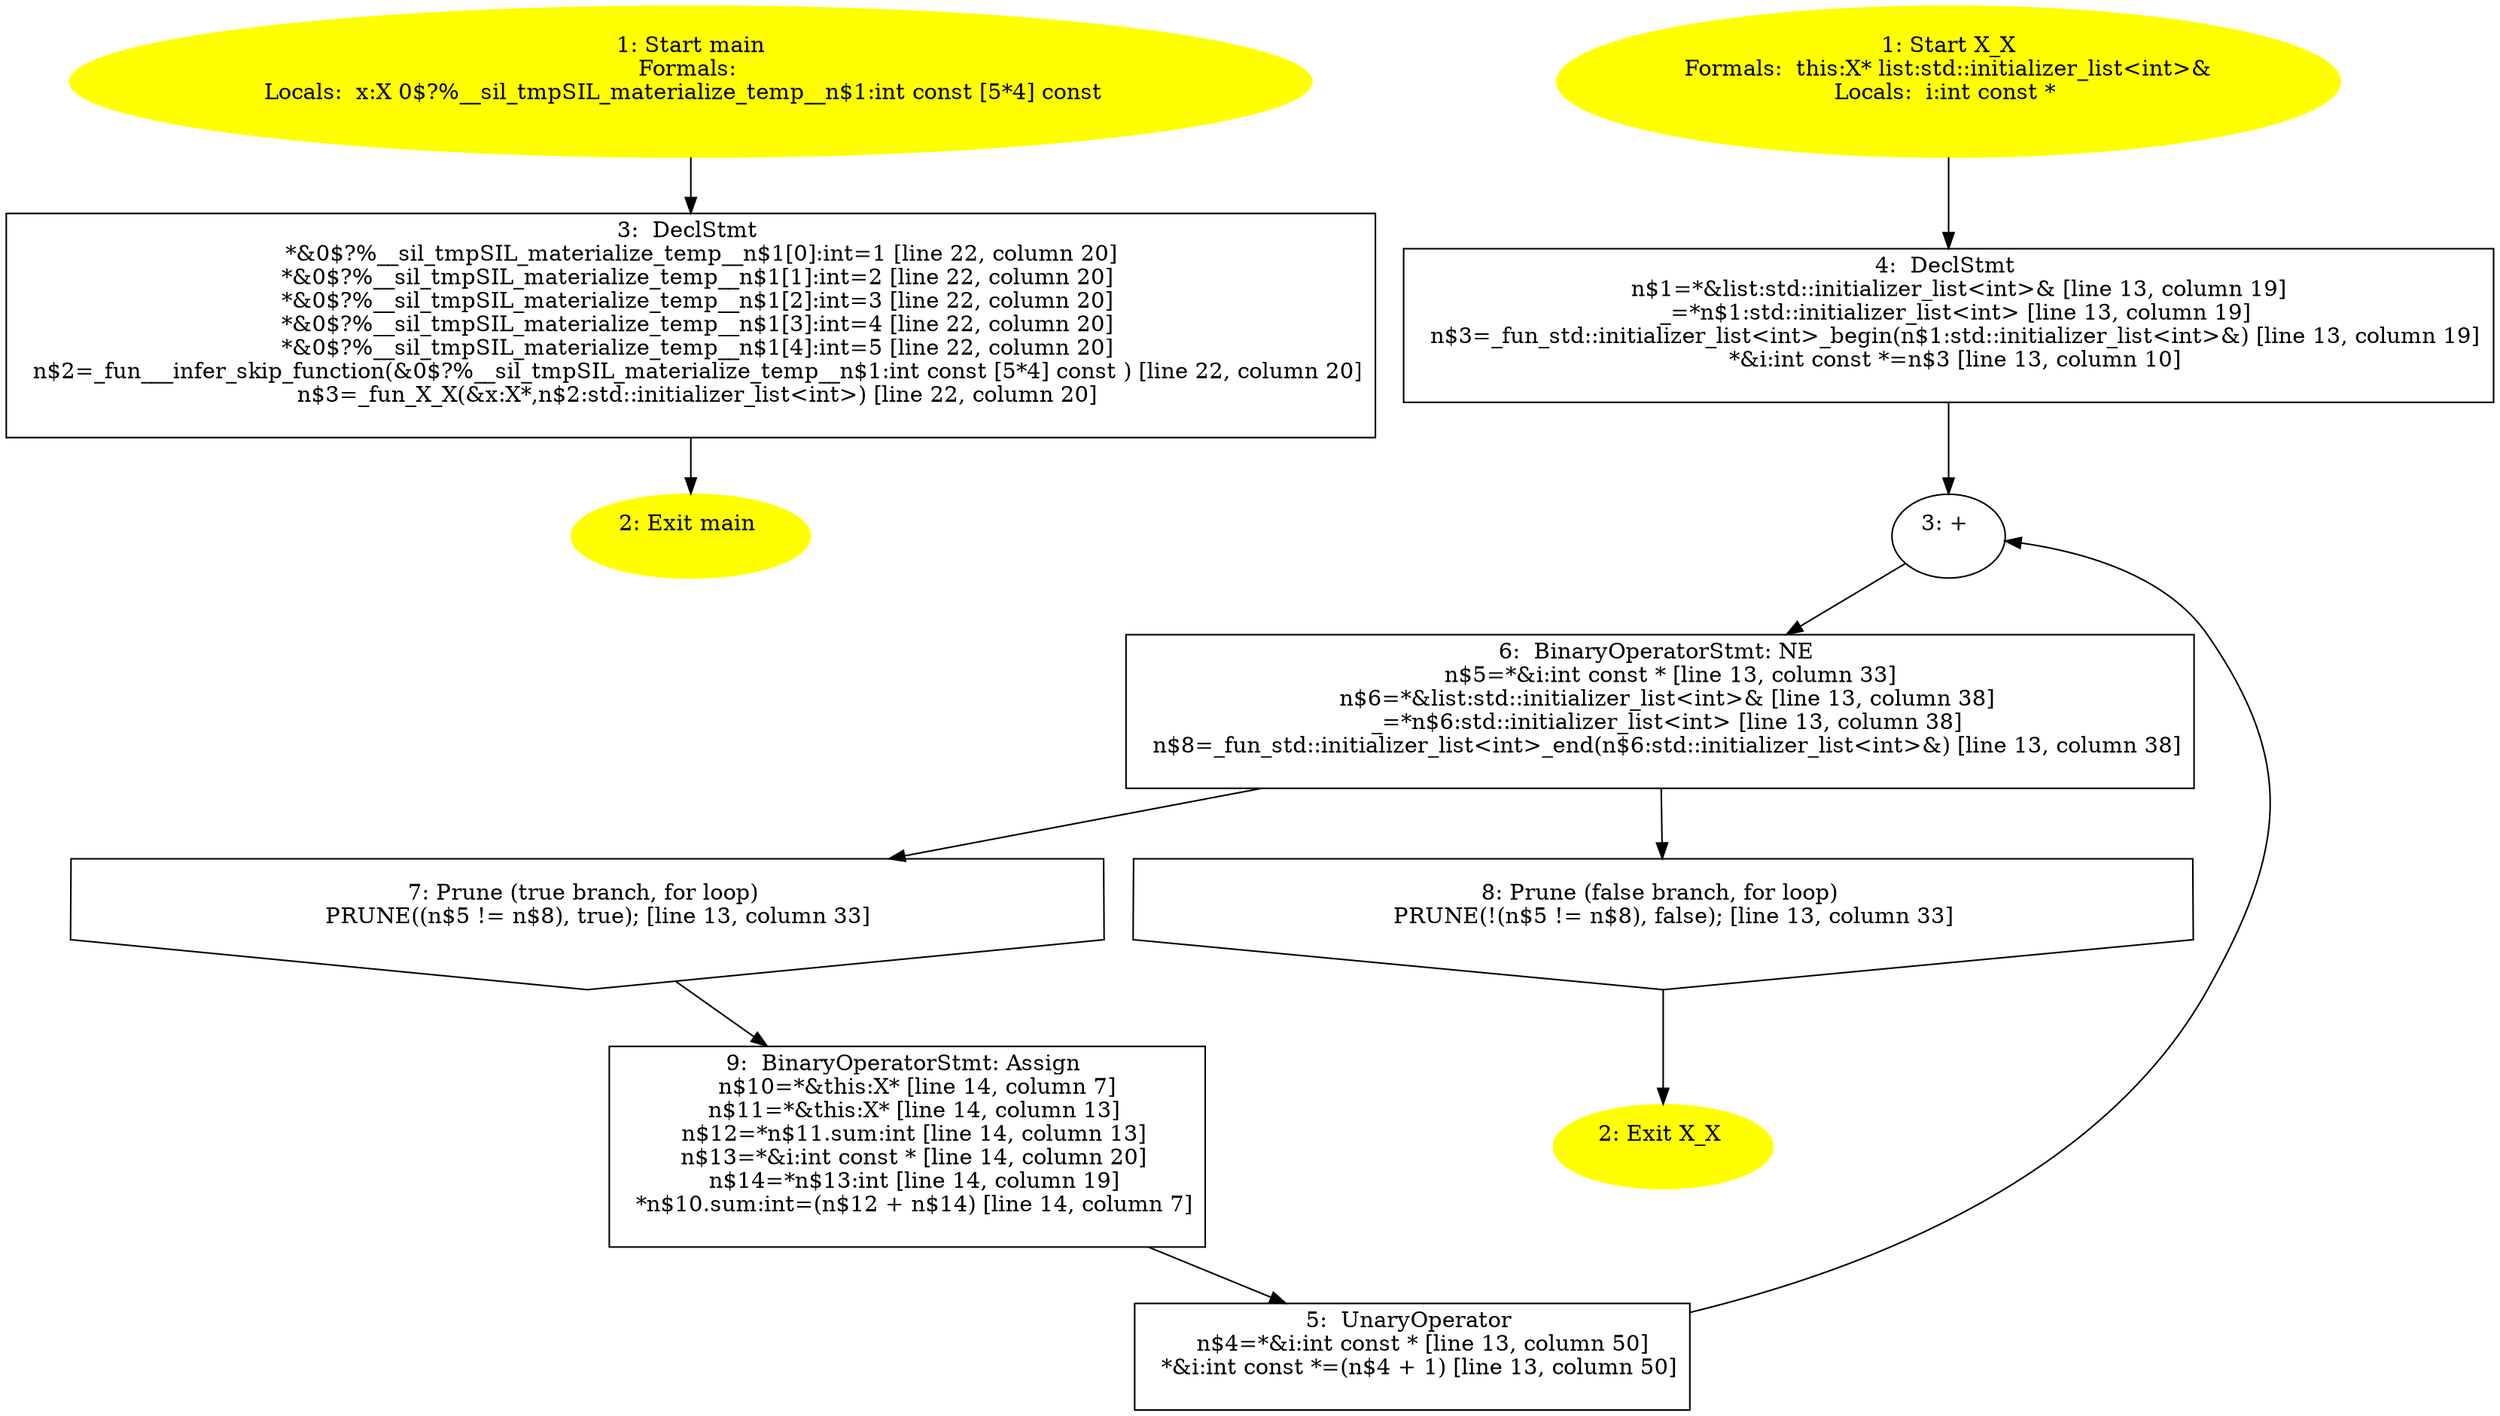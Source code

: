 /* @generated */
digraph cfg {
"main.fad58de7366495db4650cfefac2fcd61_1" [label="1: Start main\nFormals: \nLocals:  x:X 0$?%__sil_tmpSIL_materialize_temp__n$1:int const [5*4] const  \n  " color=yellow style=filled]
	

	 "main.fad58de7366495db4650cfefac2fcd61_1" -> "main.fad58de7366495db4650cfefac2fcd61_3" ;
"main.fad58de7366495db4650cfefac2fcd61_2" [label="2: Exit main \n  " color=yellow style=filled]
	

"main.fad58de7366495db4650cfefac2fcd61_3" [label="3:  DeclStmt \n   *&0$?%__sil_tmpSIL_materialize_temp__n$1[0]:int=1 [line 22, column 20]\n  *&0$?%__sil_tmpSIL_materialize_temp__n$1[1]:int=2 [line 22, column 20]\n  *&0$?%__sil_tmpSIL_materialize_temp__n$1[2]:int=3 [line 22, column 20]\n  *&0$?%__sil_tmpSIL_materialize_temp__n$1[3]:int=4 [line 22, column 20]\n  *&0$?%__sil_tmpSIL_materialize_temp__n$1[4]:int=5 [line 22, column 20]\n  n$2=_fun___infer_skip_function(&0$?%__sil_tmpSIL_materialize_temp__n$1:int const [5*4] const ) [line 22, column 20]\n  n$3=_fun_X_X(&x:X*,n$2:std::initializer_list<int>) [line 22, column 20]\n " shape="box"]
	

	 "main.fad58de7366495db4650cfefac2fcd61_3" -> "main.fad58de7366495db4650cfefac2fcd61_2" ;
"X#X#{15236476731743367432}.ce83f097b510e48ce3d42aa5df1bb3be_1" [label="1: Start X_X\nFormals:  this:X* list:std::initializer_list<int>&\nLocals:  i:int const * \n  " color=yellow style=filled]
	

	 "X#X#{15236476731743367432}.ce83f097b510e48ce3d42aa5df1bb3be_1" -> "X#X#{15236476731743367432}.ce83f097b510e48ce3d42aa5df1bb3be_4" ;
"X#X#{15236476731743367432}.ce83f097b510e48ce3d42aa5df1bb3be_2" [label="2: Exit X_X \n  " color=yellow style=filled]
	

"X#X#{15236476731743367432}.ce83f097b510e48ce3d42aa5df1bb3be_3" [label="3: + \n  " ]
	

	 "X#X#{15236476731743367432}.ce83f097b510e48ce3d42aa5df1bb3be_3" -> "X#X#{15236476731743367432}.ce83f097b510e48ce3d42aa5df1bb3be_6" ;
"X#X#{15236476731743367432}.ce83f097b510e48ce3d42aa5df1bb3be_4" [label="4:  DeclStmt \n   n$1=*&list:std::initializer_list<int>& [line 13, column 19]\n  _=*n$1:std::initializer_list<int> [line 13, column 19]\n  n$3=_fun_std::initializer_list<int>_begin(n$1:std::initializer_list<int>&) [line 13, column 19]\n  *&i:int const *=n$3 [line 13, column 10]\n " shape="box"]
	

	 "X#X#{15236476731743367432}.ce83f097b510e48ce3d42aa5df1bb3be_4" -> "X#X#{15236476731743367432}.ce83f097b510e48ce3d42aa5df1bb3be_3" ;
"X#X#{15236476731743367432}.ce83f097b510e48ce3d42aa5df1bb3be_5" [label="5:  UnaryOperator \n   n$4=*&i:int const * [line 13, column 50]\n  *&i:int const *=(n$4 + 1) [line 13, column 50]\n " shape="box"]
	

	 "X#X#{15236476731743367432}.ce83f097b510e48ce3d42aa5df1bb3be_5" -> "X#X#{15236476731743367432}.ce83f097b510e48ce3d42aa5df1bb3be_3" ;
"X#X#{15236476731743367432}.ce83f097b510e48ce3d42aa5df1bb3be_6" [label="6:  BinaryOperatorStmt: NE \n   n$5=*&i:int const * [line 13, column 33]\n  n$6=*&list:std::initializer_list<int>& [line 13, column 38]\n  _=*n$6:std::initializer_list<int> [line 13, column 38]\n  n$8=_fun_std::initializer_list<int>_end(n$6:std::initializer_list<int>&) [line 13, column 38]\n " shape="box"]
	

	 "X#X#{15236476731743367432}.ce83f097b510e48ce3d42aa5df1bb3be_6" -> "X#X#{15236476731743367432}.ce83f097b510e48ce3d42aa5df1bb3be_7" ;
	 "X#X#{15236476731743367432}.ce83f097b510e48ce3d42aa5df1bb3be_6" -> "X#X#{15236476731743367432}.ce83f097b510e48ce3d42aa5df1bb3be_8" ;
"X#X#{15236476731743367432}.ce83f097b510e48ce3d42aa5df1bb3be_7" [label="7: Prune (true branch, for loop) \n   PRUNE((n$5 != n$8), true); [line 13, column 33]\n " shape="invhouse"]
	

	 "X#X#{15236476731743367432}.ce83f097b510e48ce3d42aa5df1bb3be_7" -> "X#X#{15236476731743367432}.ce83f097b510e48ce3d42aa5df1bb3be_9" ;
"X#X#{15236476731743367432}.ce83f097b510e48ce3d42aa5df1bb3be_8" [label="8: Prune (false branch, for loop) \n   PRUNE(!(n$5 != n$8), false); [line 13, column 33]\n " shape="invhouse"]
	

	 "X#X#{15236476731743367432}.ce83f097b510e48ce3d42aa5df1bb3be_8" -> "X#X#{15236476731743367432}.ce83f097b510e48ce3d42aa5df1bb3be_2" ;
"X#X#{15236476731743367432}.ce83f097b510e48ce3d42aa5df1bb3be_9" [label="9:  BinaryOperatorStmt: Assign \n   n$10=*&this:X* [line 14, column 7]\n  n$11=*&this:X* [line 14, column 13]\n  n$12=*n$11.sum:int [line 14, column 13]\n  n$13=*&i:int const * [line 14, column 20]\n  n$14=*n$13:int [line 14, column 19]\n  *n$10.sum:int=(n$12 + n$14) [line 14, column 7]\n " shape="box"]
	

	 "X#X#{15236476731743367432}.ce83f097b510e48ce3d42aa5df1bb3be_9" -> "X#X#{15236476731743367432}.ce83f097b510e48ce3d42aa5df1bb3be_5" ;
}
